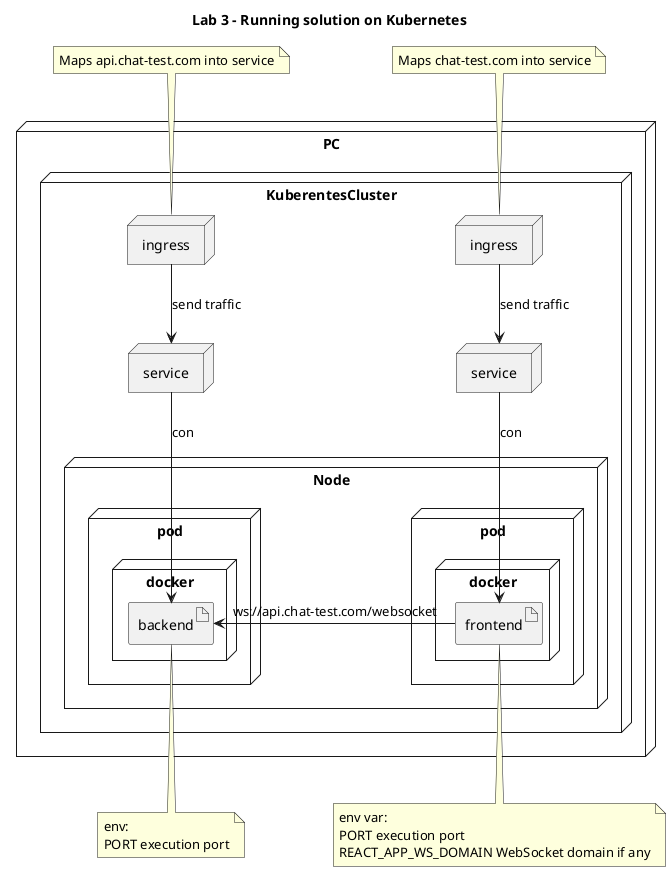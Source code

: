 @startuml
title "Lab 3 - Running solution on Kubernetes"
node PC {

    node KuberentesCluster{

        node ingress as IngressFrontend{
        }

        node ingress as IngressBackend{
        }

        node service as ServiceFrontend{
        }

        node service as ServiceBackend{
        }

        node Node as MinikubeNode{
            node pod as BackendPod{
                node docker as BackendDocker{
                    artifact backend
                }
            }
            node pod as FrontendPod{
                node docker as FrontendDocker{
                    artifact frontend
                }
            }
        }
    }
}

IngressFrontend --> ServiceFrontend: send traffic
IngressBackend --> ServiceBackend: send traffic

ServiceBackend --> backend: con
ServiceFrontend --> frontend:  con

frontend -> backend: ws://api.chat-test.com/websocket


note top of IngressBackend
Maps api.chat-test.com into service
endnote

note top of IngressFrontend
Maps chat-test.com into service
endnote


note bottom of backend
env:
PORT execution port
endnote

note bottom of frontend
env var:
PORT execution port
REACT_APP_WS_DOMAIN WebSocket domain if any
endnote

@enduml
